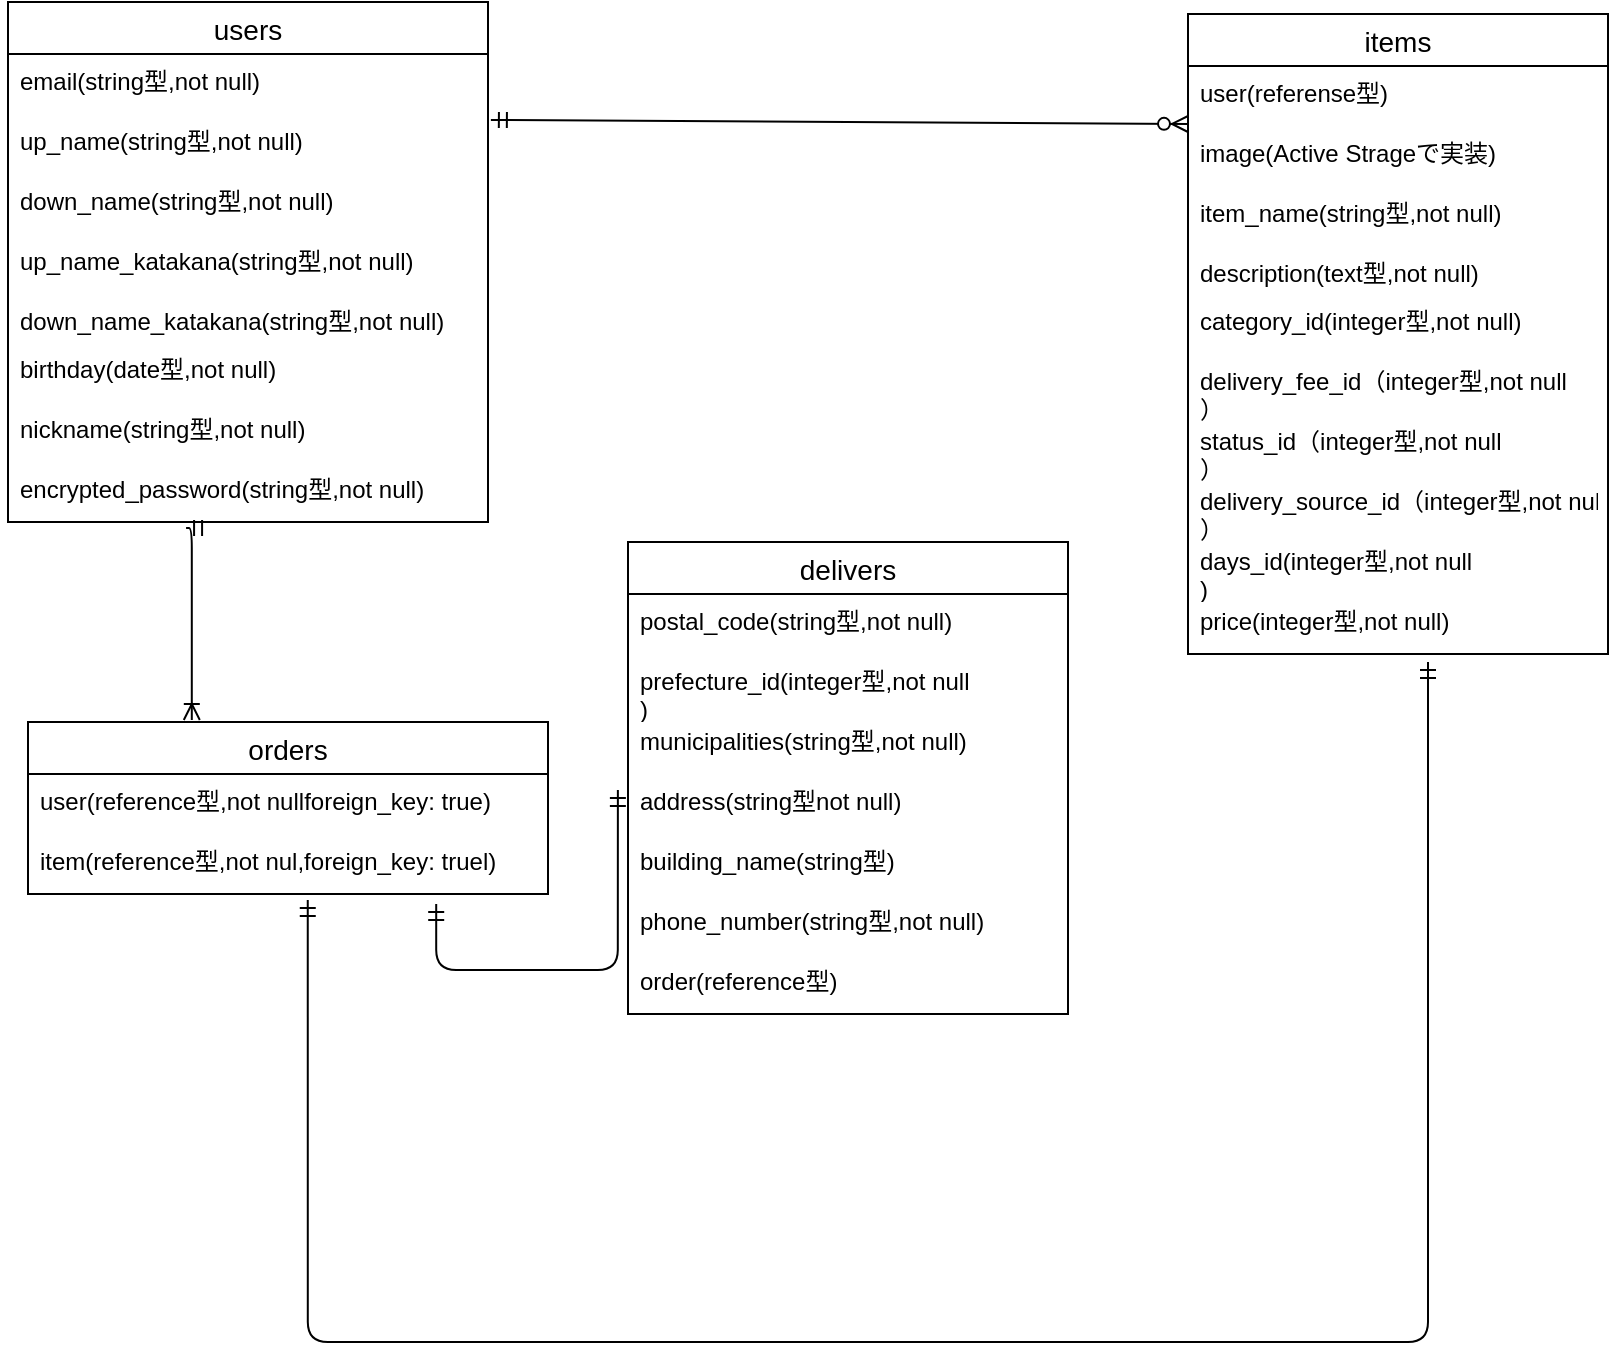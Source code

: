 <mxfile version="14.2.4" type="embed">
    <diagram id="T2YsG42uJZzcaRi510VT" name="ページ1">
        <mxGraphModel dx="898" dy="680" grid="1" gridSize="10" guides="1" tooltips="1" connect="1" arrows="1" fold="1" page="1" pageScale="1" pageWidth="827" pageHeight="1169" math="0" shadow="0">
            <root>
                <mxCell id="0"/>
                <mxCell id="1" parent="0"/>
                <mxCell id="2" value="users" style="swimlane;fontStyle=0;childLayout=stackLayout;horizontal=1;startSize=26;horizontalStack=0;resizeParent=1;resizeParentMax=0;resizeLast=0;collapsible=1;marginBottom=0;align=center;fontSize=14;" parent="1" vertex="1">
                    <mxGeometry x="10" y="260" width="240" height="260" as="geometry"/>
                </mxCell>
                <mxCell id="32" value="email(string型,not null)" style="text;strokeColor=none;fillColor=none;spacingLeft=4;spacingRight=4;overflow=hidden;rotatable=0;points=[[0,0.5],[1,0.5]];portConstraint=eastwest;fontSize=12;shadow=1;" parent="2" vertex="1">
                    <mxGeometry y="26" width="240" height="30" as="geometry"/>
                </mxCell>
                <mxCell id="33" value="up_name(string型,not null)" style="text;strokeColor=none;fillColor=none;spacingLeft=4;spacingRight=4;overflow=hidden;rotatable=0;points=[[0,0.5],[1,0.5]];portConstraint=eastwest;fontSize=12;shadow=1;" parent="2" vertex="1">
                    <mxGeometry y="56" width="240" height="30" as="geometry"/>
                </mxCell>
                <mxCell id="34" value="down_name(string型,not null)" style="text;strokeColor=none;fillColor=none;spacingLeft=4;spacingRight=4;overflow=hidden;rotatable=0;points=[[0,0.5],[1,0.5]];portConstraint=eastwest;fontSize=12;shadow=1;" parent="2" vertex="1">
                    <mxGeometry y="86" width="240" height="30" as="geometry"/>
                </mxCell>
                <mxCell id="35" value="up_name_katakana(string型,not null)" style="text;strokeColor=none;fillColor=none;spacingLeft=4;spacingRight=4;overflow=hidden;rotatable=0;points=[[0,0.5],[1,0.5]];portConstraint=eastwest;fontSize=12;shadow=1;" parent="2" vertex="1">
                    <mxGeometry y="116" width="240" height="30" as="geometry"/>
                </mxCell>
                <mxCell id="30" value="down_name_katakana(string型,not null)" style="text;strokeColor=none;fillColor=none;spacingLeft=4;spacingRight=4;overflow=hidden;rotatable=0;points=[[0,0.5],[1,0.5]];portConstraint=eastwest;fontSize=12;shadow=1;" parent="2" vertex="1">
                    <mxGeometry y="146" width="240" height="24" as="geometry"/>
                </mxCell>
                <mxCell id="62" value="birthday(date型,not null)" style="text;strokeColor=none;fillColor=none;spacingLeft=4;spacingRight=4;overflow=hidden;rotatable=0;points=[[0,0.5],[1,0.5]];portConstraint=eastwest;fontSize=12;shadow=1;" vertex="1" parent="2">
                    <mxGeometry y="170" width="240" height="30" as="geometry"/>
                </mxCell>
                <mxCell id="64" value="nickname(string型,not null)" style="text;strokeColor=none;fillColor=none;spacingLeft=4;spacingRight=4;overflow=hidden;rotatable=0;points=[[0,0.5],[1,0.5]];portConstraint=eastwest;fontSize=12;shadow=1;" vertex="1" parent="2">
                    <mxGeometry y="200" width="240" height="30" as="geometry"/>
                </mxCell>
                <mxCell id="65" value="encrypted_password(string型,not null)" style="text;strokeColor=none;fillColor=none;spacingLeft=4;spacingRight=4;overflow=hidden;rotatable=0;points=[[0,0.5],[1,0.5]];portConstraint=eastwest;fontSize=12;shadow=1;" vertex="1" parent="2">
                    <mxGeometry y="230" width="240" height="30" as="geometry"/>
                </mxCell>
                <mxCell id="6" value="items" style="swimlane;fontStyle=0;childLayout=stackLayout;horizontal=1;startSize=26;horizontalStack=0;resizeParent=1;resizeParentMax=0;resizeLast=0;collapsible=1;marginBottom=0;align=center;fontSize=14;" parent="1" vertex="1">
                    <mxGeometry x="600" y="266" width="210" height="320" as="geometry"/>
                </mxCell>
                <mxCell id="43" value="user(referense型)" style="text;strokeColor=none;fillColor=none;spacingLeft=4;spacingRight=4;overflow=hidden;rotatable=0;points=[[0,0.5],[1,0.5]];portConstraint=eastwest;fontSize=12;shadow=1;" parent="6" vertex="1">
                    <mxGeometry y="26" width="210" height="30" as="geometry"/>
                </mxCell>
                <mxCell id="7" value="image(Active Strageで実装)" style="text;strokeColor=none;fillColor=none;spacingLeft=4;spacingRight=4;overflow=hidden;rotatable=0;points=[[0,0.5],[1,0.5]];portConstraint=eastwest;fontSize=12;" parent="6" vertex="1">
                    <mxGeometry y="56" width="210" height="30" as="geometry"/>
                </mxCell>
                <mxCell id="8" value="item_name(string型,not null)" style="text;strokeColor=none;fillColor=none;spacingLeft=4;spacingRight=4;overflow=hidden;rotatable=0;points=[[0,0.5],[1,0.5]];portConstraint=eastwest;fontSize=12;" parent="6" vertex="1">
                    <mxGeometry y="86" width="210" height="30" as="geometry"/>
                </mxCell>
                <mxCell id="9" value="description(text型,not null)" style="text;strokeColor=none;fillColor=none;spacingLeft=4;spacingRight=4;overflow=hidden;rotatable=0;points=[[0,0.5],[1,0.5]];portConstraint=eastwest;fontSize=12;" parent="6" vertex="1">
                    <mxGeometry y="116" width="210" height="24" as="geometry"/>
                </mxCell>
                <mxCell id="36" value="category_id(integer型,not null)" style="text;strokeColor=none;fillColor=none;spacingLeft=4;spacingRight=4;overflow=hidden;rotatable=0;points=[[0,0.5],[1,0.5]];portConstraint=eastwest;fontSize=12;shadow=1;" parent="6" vertex="1">
                    <mxGeometry y="140" width="210" height="30" as="geometry"/>
                </mxCell>
                <mxCell id="38" value="delivery_fee_id（integer型,not null&#10;）" style="text;strokeColor=none;fillColor=none;spacingLeft=4;spacingRight=4;overflow=hidden;rotatable=0;points=[[0,0.5],[1,0.5]];portConstraint=eastwest;fontSize=12;shadow=1;" parent="6" vertex="1">
                    <mxGeometry y="170" width="210" height="30" as="geometry"/>
                </mxCell>
                <mxCell id="37" value="status_id（integer型,not null&#10;）" style="text;strokeColor=none;fillColor=none;spacingLeft=4;spacingRight=4;overflow=hidden;rotatable=0;points=[[0,0.5],[1,0.5]];portConstraint=eastwest;fontSize=12;shadow=1;" parent="6" vertex="1">
                    <mxGeometry y="200" width="210" height="30" as="geometry"/>
                </mxCell>
                <mxCell id="39" value="delivery_source_id（integer型,not null&#10;）" style="text;strokeColor=none;fillColor=none;spacingLeft=4;spacingRight=4;overflow=hidden;rotatable=0;points=[[0,0.5],[1,0.5]];portConstraint=eastwest;fontSize=12;shadow=1;" parent="6" vertex="1">
                    <mxGeometry y="230" width="210" height="30" as="geometry"/>
                </mxCell>
                <mxCell id="40" value="days_id(integer型,not null&#10;)" style="text;strokeColor=none;fillColor=none;spacingLeft=4;spacingRight=4;overflow=hidden;rotatable=0;points=[[0,0.5],[1,0.5]];portConstraint=eastwest;fontSize=12;shadow=1;" parent="6" vertex="1">
                    <mxGeometry y="260" width="210" height="30" as="geometry"/>
                </mxCell>
                <mxCell id="42" value="price(integer型,not null)" style="text;strokeColor=none;fillColor=none;spacingLeft=4;spacingRight=4;overflow=hidden;rotatable=0;points=[[0,0.5],[1,0.5]];portConstraint=eastwest;fontSize=12;shadow=1;" parent="6" vertex="1">
                    <mxGeometry y="290" width="210" height="30" as="geometry"/>
                </mxCell>
                <mxCell id="14" value="" style="fontSize=12;html=1;endArrow=ERzeroToMany;startArrow=ERmandOne;exitX=1.006;exitY=1.1;exitDx=0;exitDy=0;exitPerimeter=0;" parent="1" source="32" edge="1">
                    <mxGeometry width="100" height="100" relative="1" as="geometry">
                        <mxPoint x="229.04" y="294.01" as="sourcePoint"/>
                        <mxPoint x="600" y="321" as="targetPoint"/>
                    </mxGeometry>
                </mxCell>
                <mxCell id="15" value="delivers" style="swimlane;fontStyle=0;childLayout=stackLayout;horizontal=1;startSize=26;horizontalStack=0;resizeParent=1;resizeParentMax=0;resizeLast=0;collapsible=1;marginBottom=0;align=center;fontSize=14;" parent="1" vertex="1">
                    <mxGeometry x="320" y="530" width="220" height="236" as="geometry"/>
                </mxCell>
                <mxCell id="44" value="postal_code(string型,not null)" style="text;strokeColor=none;fillColor=none;spacingLeft=4;spacingRight=4;overflow=hidden;rotatable=0;points=[[0,0.5],[1,0.5]];portConstraint=eastwest;fontSize=12;shadow=1;" parent="15" vertex="1">
                    <mxGeometry y="26" width="220" height="30" as="geometry"/>
                </mxCell>
                <mxCell id="45" value="prefecture_id(integer型,not null&#10;)" style="text;strokeColor=none;fillColor=none;spacingLeft=4;spacingRight=4;overflow=hidden;rotatable=0;points=[[0,0.5],[1,0.5]];portConstraint=eastwest;fontSize=12;shadow=1;" parent="15" vertex="1">
                    <mxGeometry y="56" width="220" height="30" as="geometry"/>
                </mxCell>
                <mxCell id="46" value="municipalities(string型,not null)" style="text;strokeColor=none;fillColor=none;spacingLeft=4;spacingRight=4;overflow=hidden;rotatable=0;points=[[0,0.5],[1,0.5]];portConstraint=eastwest;fontSize=12;shadow=1;" parent="15" vertex="1">
                    <mxGeometry y="86" width="220" height="30" as="geometry"/>
                </mxCell>
                <mxCell id="47" value="address(string型not null)" style="text;strokeColor=none;fillColor=none;spacingLeft=4;spacingRight=4;overflow=hidden;rotatable=0;points=[[0,0.5],[1,0.5]];portConstraint=eastwest;fontSize=12;shadow=1;" parent="15" vertex="1">
                    <mxGeometry y="116" width="220" height="30" as="geometry"/>
                </mxCell>
                <mxCell id="48" value="building_name(string型)" style="text;strokeColor=none;fillColor=none;spacingLeft=4;spacingRight=4;overflow=hidden;rotatable=0;points=[[0,0.5],[1,0.5]];portConstraint=eastwest;fontSize=12;shadow=1;" parent="15" vertex="1">
                    <mxGeometry y="146" width="220" height="30" as="geometry"/>
                </mxCell>
                <mxCell id="49" value="phone_number(string型,not null)" style="text;strokeColor=none;fillColor=none;spacingLeft=4;spacingRight=4;overflow=hidden;rotatable=0;points=[[0,0.5],[1,0.5]];portConstraint=eastwest;fontSize=12;shadow=1;" parent="15" vertex="1">
                    <mxGeometry y="176" width="220" height="30" as="geometry"/>
                </mxCell>
                <mxCell id="66" value="order(reference型)" style="text;strokeColor=none;fillColor=none;spacingLeft=4;spacingRight=4;overflow=hidden;rotatable=0;points=[[0,0.5],[1,0.5]];portConstraint=eastwest;fontSize=12;shadow=1;" vertex="1" parent="15">
                    <mxGeometry y="206" width="220" height="30" as="geometry"/>
                </mxCell>
                <mxCell id="50" value="orders" style="swimlane;fontStyle=0;childLayout=stackLayout;horizontal=1;startSize=26;horizontalStack=0;resizeParent=1;resizeParentMax=0;resizeLast=0;collapsible=1;marginBottom=0;align=center;fontSize=14;" parent="1" vertex="1">
                    <mxGeometry x="20" y="620" width="260" height="86" as="geometry"/>
                </mxCell>
                <mxCell id="51" value="user(reference型,not nullforeign_key: true)" style="text;strokeColor=none;fillColor=none;spacingLeft=4;spacingRight=4;overflow=hidden;rotatable=0;points=[[0,0.5],[1,0.5]];portConstraint=eastwest;fontSize=12;shadow=1;" parent="50" vertex="1">
                    <mxGeometry y="26" width="260" height="30" as="geometry"/>
                </mxCell>
                <mxCell id="52" value="item(reference型,not nul,foreign_key: truel)" style="text;strokeColor=none;fillColor=none;spacingLeft=4;spacingRight=4;overflow=hidden;rotatable=0;points=[[0,0.5],[1,0.5]];portConstraint=eastwest;fontSize=12;shadow=1;" parent="50" vertex="1">
                    <mxGeometry y="56" width="260" height="30" as="geometry"/>
                </mxCell>
                <mxCell id="58" value="" style="edgeStyle=orthogonalEdgeStyle;fontSize=12;html=1;endArrow=ERoneToMany;startArrow=ERmandOne;entryX=0.315;entryY=-0.012;entryDx=0;entryDy=0;entryPerimeter=0;exitX=0.371;exitY=1.1;exitDx=0;exitDy=0;exitPerimeter=0;" parent="1" source="65" target="50" edge="1">
                    <mxGeometry width="100" height="100" relative="1" as="geometry">
                        <mxPoint x="102" y="530" as="sourcePoint"/>
                        <mxPoint x="120" y="490" as="targetPoint"/>
                        <Array as="points">
                            <mxPoint x="102" y="523"/>
                        </Array>
                    </mxGeometry>
                </mxCell>
                <mxCell id="60" value="" style="edgeStyle=orthogonalEdgeStyle;fontSize=12;html=1;endArrow=ERmandOne;startArrow=ERmandOne;entryX=0.538;entryY=1.1;entryDx=0;entryDy=0;entryPerimeter=0;" parent="1" target="52" edge="1">
                    <mxGeometry width="100" height="100" relative="1" as="geometry">
                        <mxPoint x="720" y="590" as="sourcePoint"/>
                        <mxPoint x="230" y="760" as="targetPoint"/>
                        <Array as="points">
                            <mxPoint x="720" y="590"/>
                            <mxPoint x="720" y="930"/>
                            <mxPoint x="160" y="930"/>
                        </Array>
                    </mxGeometry>
                </mxCell>
                <mxCell id="61" value="" style="edgeStyle=orthogonalEdgeStyle;fontSize=12;html=1;endArrow=ERmandOne;startArrow=ERmandOne;entryX=-0.023;entryY=0.267;entryDx=0;entryDy=0;entryPerimeter=0;exitX=0.785;exitY=1.167;exitDx=0;exitDy=0;exitPerimeter=0;" parent="1" source="52" target="47" edge="1">
                    <mxGeometry width="100" height="100" relative="1" as="geometry">
                        <mxPoint x="210" y="820" as="sourcePoint"/>
                        <mxPoint x="310" y="720" as="targetPoint"/>
                        <Array as="points">
                            <mxPoint x="224" y="744"/>
                        </Array>
                    </mxGeometry>
                </mxCell>
            </root>
        </mxGraphModel>
    </diagram>
</mxfile>